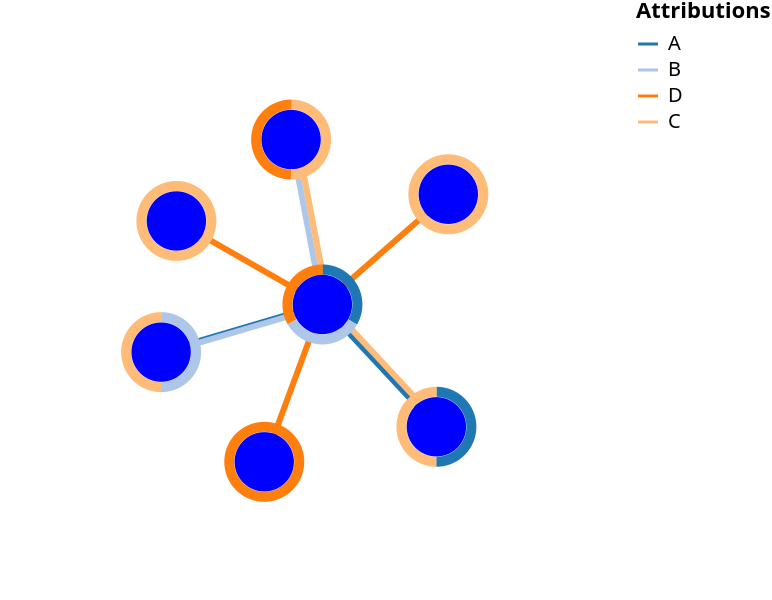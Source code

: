 {
  "$schema": "https://vega.github.io/schema/vega/v5.json",
  "description": "A node-link diagram with force-directed layout, depicting character co-occurrence in the novel Les Misérables.",
  "width": 300,
  "height": 300,
  "padding": 0,

  "signals": [
    {"name": "cx", "update": "width / 2" },
    {"name": "cy", "update": "height / 2" },
    {"name": "innerRadius", "value": 15},
    {"name": "bandWidth", "value": 5},
    {"name": "nodeCharge", "value": -80},
    {"name": "linkDistance", "value": 80},
    {"name": "static", "value": true, "bind": {"input": "checkbox"} },
    {
      "description": "State variable for active node fix status.",
      "name": "fix", "value": false,
      "on": [
        {
          "events": "symbol:mouseout[!event.buttons], window:mouseup",
          "update": "false"
        },
        {
          "events": "symbol:mouseover",
          "update": "fix || true"
        },
        {
          "events": "[symbol:mousedown, window:mouseup] > window:mousemove!",
          "update": "xy()",
          "force": true
        }
      ]
    },
    {
      "description": "Graph node most recently interacted with.",
      "name": "node", "value": null,
      "on": [
        {
          "events": "symbol:mouseover",
          "update": "fix === true ? item() : node"
        }
      ]
    },
    {
      "description": "Flag to restart Force simulation upon data changes.",
      "name": "restart", "value": false,
      "on": [
        {"events": {"signal": "fix"}, "update": "fix && fix.length"}
      ]
    }    
  ],

  "scales": [
    {
      "name": "color",
      "type": "ordinal",
      "range": {"scheme": "category20"},
      "domain": {
        "fields": [
          {"data": "node-attributions", "field": "attribution"}
        ]
      }
    }
  ],
  
  "legends": [
    {
      "title": "Attributions",
      "stroke": "color", 
      "symbolType": "stroke"
    }
  ],

  "marks": [
    {
      "name": "nodes",
      "type": "symbol",
      "zindex": 1,
      "from": {"data": "node-data"},
      "on": [
        {
          "trigger": "fix",
          "modify": "node",
          "values": "fix === true ? {fx: node.x, fy: node.y} : {fx: fix[0], fy: fix[1]}"
        },
        {
          "trigger": "!fix",
          "modify": "node", "values": "{fx: null, fy: null}"
        }
      ],

      "encode": {
        "enter": {
          "fill": {"value": "blue"},
          "size": {"signal": "2 * (innerRadius+bandWidth+1) * (innerRadius+bandWidth+1)"}
        },
        "update": {
          "cursor": {"value": "pointer"}
        }
      },

      "transform": [
        {
          "type": "force",
          "iterations": 300,
          "restart": {"signal": "restart"},
          "static": {"signal": "static"},
          "signal": "force",
          "forces": [
            {"force": "center", "x": {"signal": "cx"}, "y": {"signal": "cy"}},
            {"force": "collide", "radius": {"signal": "innerRadius+bandWidth"}},
            {"force": "nbody", "strength": {"signal": "nodeCharge"}},
            {"force": "link", "links": "link-data", "distance": {"signal": "linkDistance"}}
          ]
        }
      ]
    },
    {
      "name": "links",
      "type": "group",
      "zindex": 0,
      "from": {
        "facet": {
          "data": "link-data",
          "name": "link-facets",
          "groupby": "id"
        }
      },
      "data": [{
          "name": "linky-data",
          "source": "link-facets",
          "transform": [
            {"type": "flatten", "fields": ["attribution"], "index": "_idx"},
            {"type": "formula", "as": "weight", "expr": "1"},
            {"type": "formula", "expr": "datum.source.x+(datum._idx*3)", "as": "x"},
            {"type": "formula", "expr": "datum.target.x+(datum._idx*3)", "as": "x2"},
            {"type": "formula", "expr": "datum.source.y", "as": "y"},
            {"type": "formula", "expr": "datum.target.y", "as": "y2"}
          ]
      }],
      "marks": [
        {
          "type": "rule",
          "name": "lines",
          "from": {"data": "linky-data"},
          "encode": {
            "enter": {
              "stroke": {"scale": "color", "field": "attribution"},
              "strokeWidth": {"value": 3}
            },
            "update": {
              "x": {"field": "x"},
              "y": {"field": "y"},
              "x2": {"field": "x2"},
              "y2": {"field": "y2"}
            }
          }
        }
      ]
    },
    {
      "name": "nodeHalos",
      "type": "group",
      "from": {
          "facet": {
              "data": "node-attributions",
              "name": "node-facets",
              "groupby": "id"
          }
      },
      "data": [
        {"name": "attribution-arcs",
         "source": "node-facets",
         "transform": [
            {
              "type": "pie",
              "field": "weight",
              "startAngle": 0,
              "endAngle": 6.29,
              "sort": true
            },
            {"type": "lookup", "from": "nodes", "key": "datum.id", "fields": ["id"], "values": ["x", "y"]}
          ]
        }
      ],
      "marks": [
        {
          "type": "arc",
          "from": {"data": "attribution-arcs"},
          "encode": {
            "enter": {
              "fill": {"scale": "color", "field": "attribution"},
              "startAngle": {"field": "startAngle"},
              "endAngle": {"field": "endAngle"},
              "innerRadius": {"signal": "innerRadius"},
              "outerRadius": {"signal": "innerRadius+bandWidth"}
            },
            "update": {
              "x": {"field": "x"},
              "y": {"field": "y"}
            }
          }
        }
      ]
    },
    {
      "type": "text",
      "name": "labels",
      "zindex": 2,
      "from": {"data": "nodes"},
      "encode": {
        "enter": {
          "fill": {"value": "black"},
          "text": {"field": "label"},
          "align": {"value": "center"},
          "baseline": {"value": "middle"}
        },
        "update": {
          "x": {"field": "x"},
          "y": {"field": "y"}
        }
      }
    }
  ],
 
  "data": [
      {
        "name": "node-data",
        "values": [
          {"id": 0, "label": "Zero", "attribution": ["A", "B","D"]},
          {"id": 1, "label": "One", "attribution": ["B", "C"]},
          {"id": 2, "label": "Two", "attribution": ["C", "D"]},
          {"id": 3, "label": "Three", "attribution": ["A", "C"]}, 
          {"id": 4, "label": "Four", "attribution": ["C"]},
          {"id": 5, "label": "Five", "attribution": ["C"]},
          {"id": 6, "label": "Six", "attribution": ["D"]}
        ]
      },
      {
        "name": "link-data",
        "values": [
          {"id": 1, "source": 0, "target": 1, "attribution": ["A", "B"]},
          {"id": 2, "source": 0, "target": 2, "attribution": ["B", "C"]},
          {"id": 3, "source": 0, "target": 3, "attribution": ["A", "C"]},
          {"id": 4, "source": 0, "target": 4, "attribution": ["D"]},
          {"id": 5, "source": 0, "target": 5, "attribution": ["D"]},
          {"id": 6, "source": 0, "target": 6, "attribution": ["D"]}
        ]
      },
      {
        "name": "node-attributions",
        "source": "node-data",
        "transform": [
          {"type": "flatten", "fields": ["attribution"]},
          {"type": "formula", "as": "weight", "expr": "1"}
        ]
      }
    ] 
}
